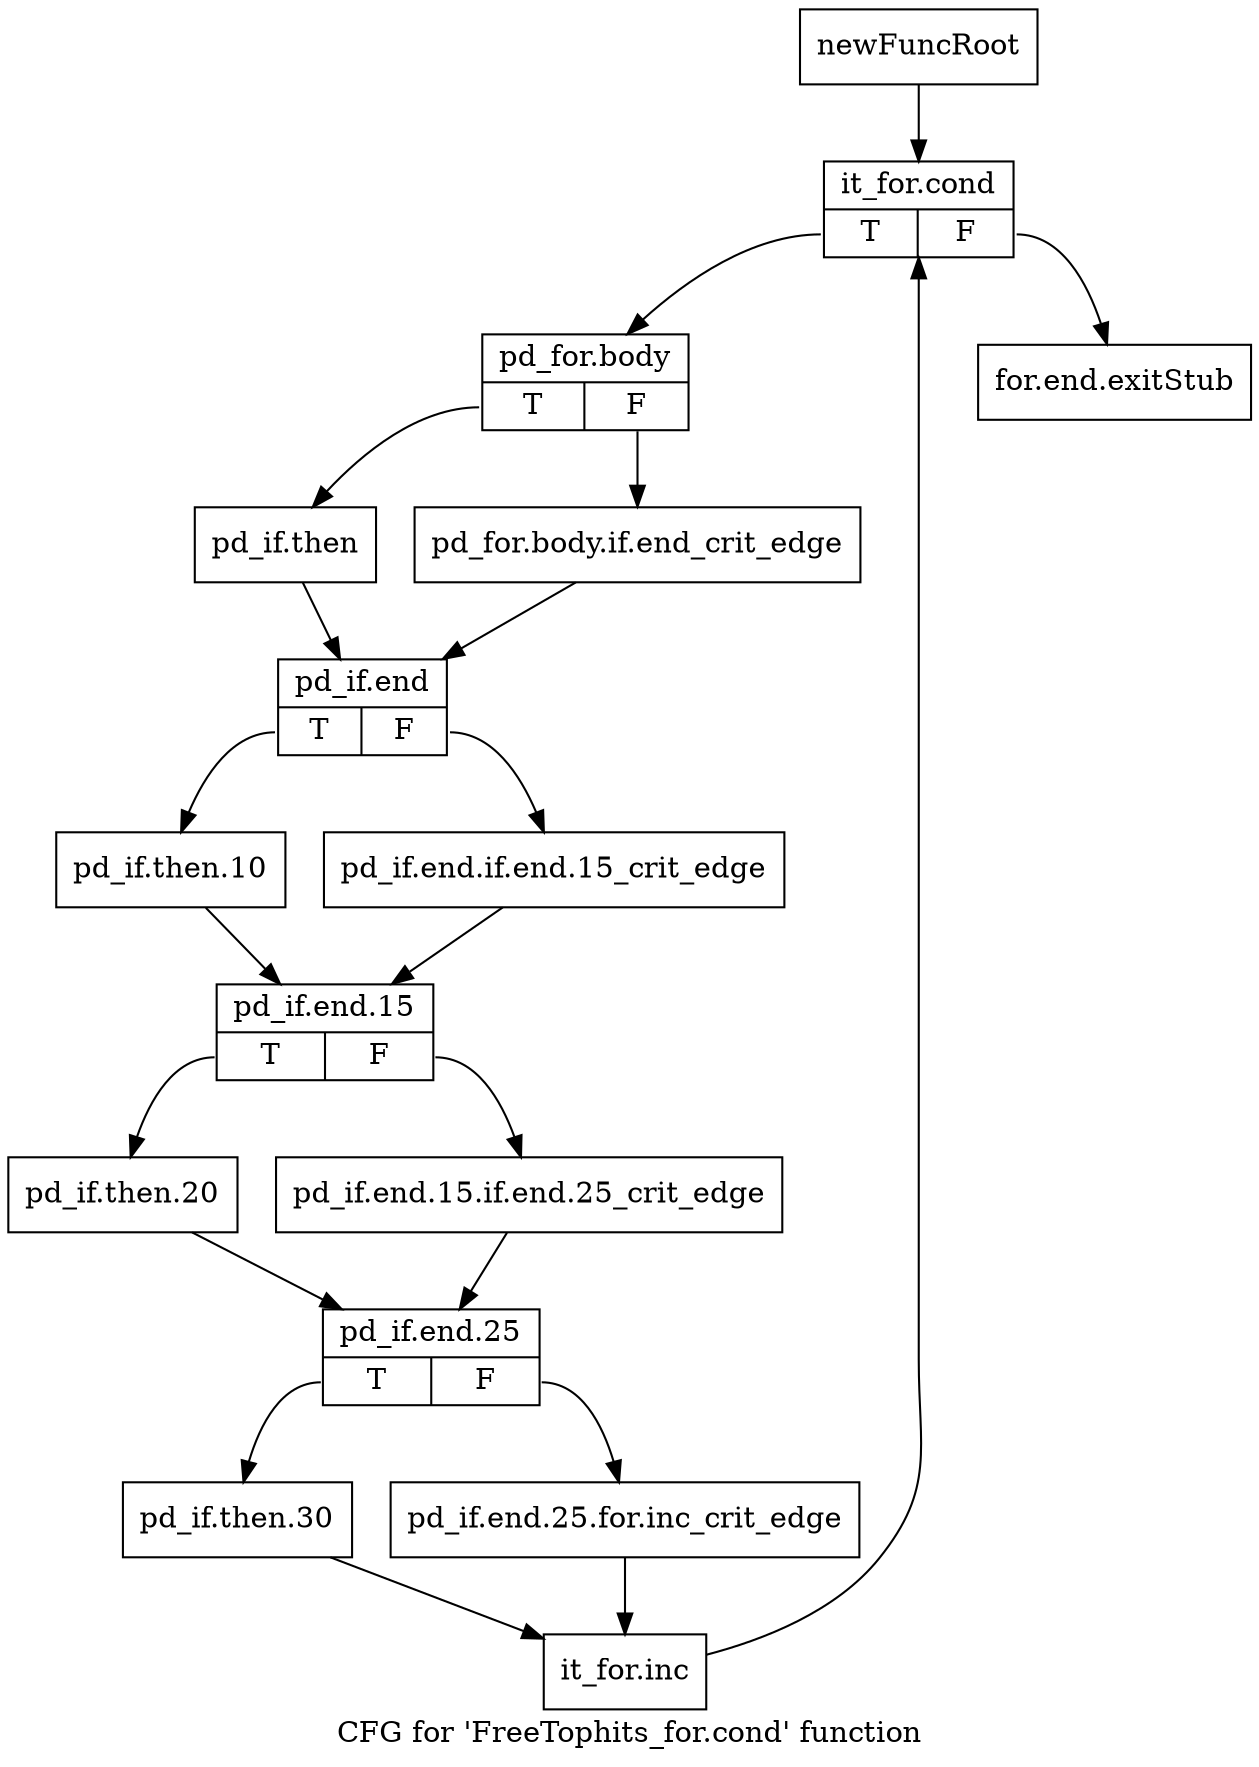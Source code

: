 digraph "CFG for 'FreeTophits_for.cond' function" {
	label="CFG for 'FreeTophits_for.cond' function";

	Node0x3238ed0 [shape=record,label="{newFuncRoot}"];
	Node0x3238ed0 -> Node0x3239310;
	Node0x32392c0 [shape=record,label="{for.end.exitStub}"];
	Node0x3239310 [shape=record,label="{it_for.cond|{<s0>T|<s1>F}}"];
	Node0x3239310:s0 -> Node0x3239360;
	Node0x3239310:s1 -> Node0x32392c0;
	Node0x3239360 [shape=record,label="{pd_for.body|{<s0>T|<s1>F}}"];
	Node0x3239360:s0 -> Node0x3239400;
	Node0x3239360:s1 -> Node0x32393b0;
	Node0x32393b0 [shape=record,label="{pd_for.body.if.end_crit_edge}"];
	Node0x32393b0 -> Node0x3239450;
	Node0x3239400 [shape=record,label="{pd_if.then}"];
	Node0x3239400 -> Node0x3239450;
	Node0x3239450 [shape=record,label="{pd_if.end|{<s0>T|<s1>F}}"];
	Node0x3239450:s0 -> Node0x32394f0;
	Node0x3239450:s1 -> Node0x32394a0;
	Node0x32394a0 [shape=record,label="{pd_if.end.if.end.15_crit_edge}"];
	Node0x32394a0 -> Node0x3239540;
	Node0x32394f0 [shape=record,label="{pd_if.then.10}"];
	Node0x32394f0 -> Node0x3239540;
	Node0x3239540 [shape=record,label="{pd_if.end.15|{<s0>T|<s1>F}}"];
	Node0x3239540:s0 -> Node0x32395e0;
	Node0x3239540:s1 -> Node0x3239590;
	Node0x3239590 [shape=record,label="{pd_if.end.15.if.end.25_crit_edge}"];
	Node0x3239590 -> Node0x3239630;
	Node0x32395e0 [shape=record,label="{pd_if.then.20}"];
	Node0x32395e0 -> Node0x3239630;
	Node0x3239630 [shape=record,label="{pd_if.end.25|{<s0>T|<s1>F}}"];
	Node0x3239630:s0 -> Node0x32396d0;
	Node0x3239630:s1 -> Node0x3239680;
	Node0x3239680 [shape=record,label="{pd_if.end.25.for.inc_crit_edge}"];
	Node0x3239680 -> Node0x3239720;
	Node0x32396d0 [shape=record,label="{pd_if.then.30}"];
	Node0x32396d0 -> Node0x3239720;
	Node0x3239720 [shape=record,label="{it_for.inc}"];
	Node0x3239720 -> Node0x3239310;
}
